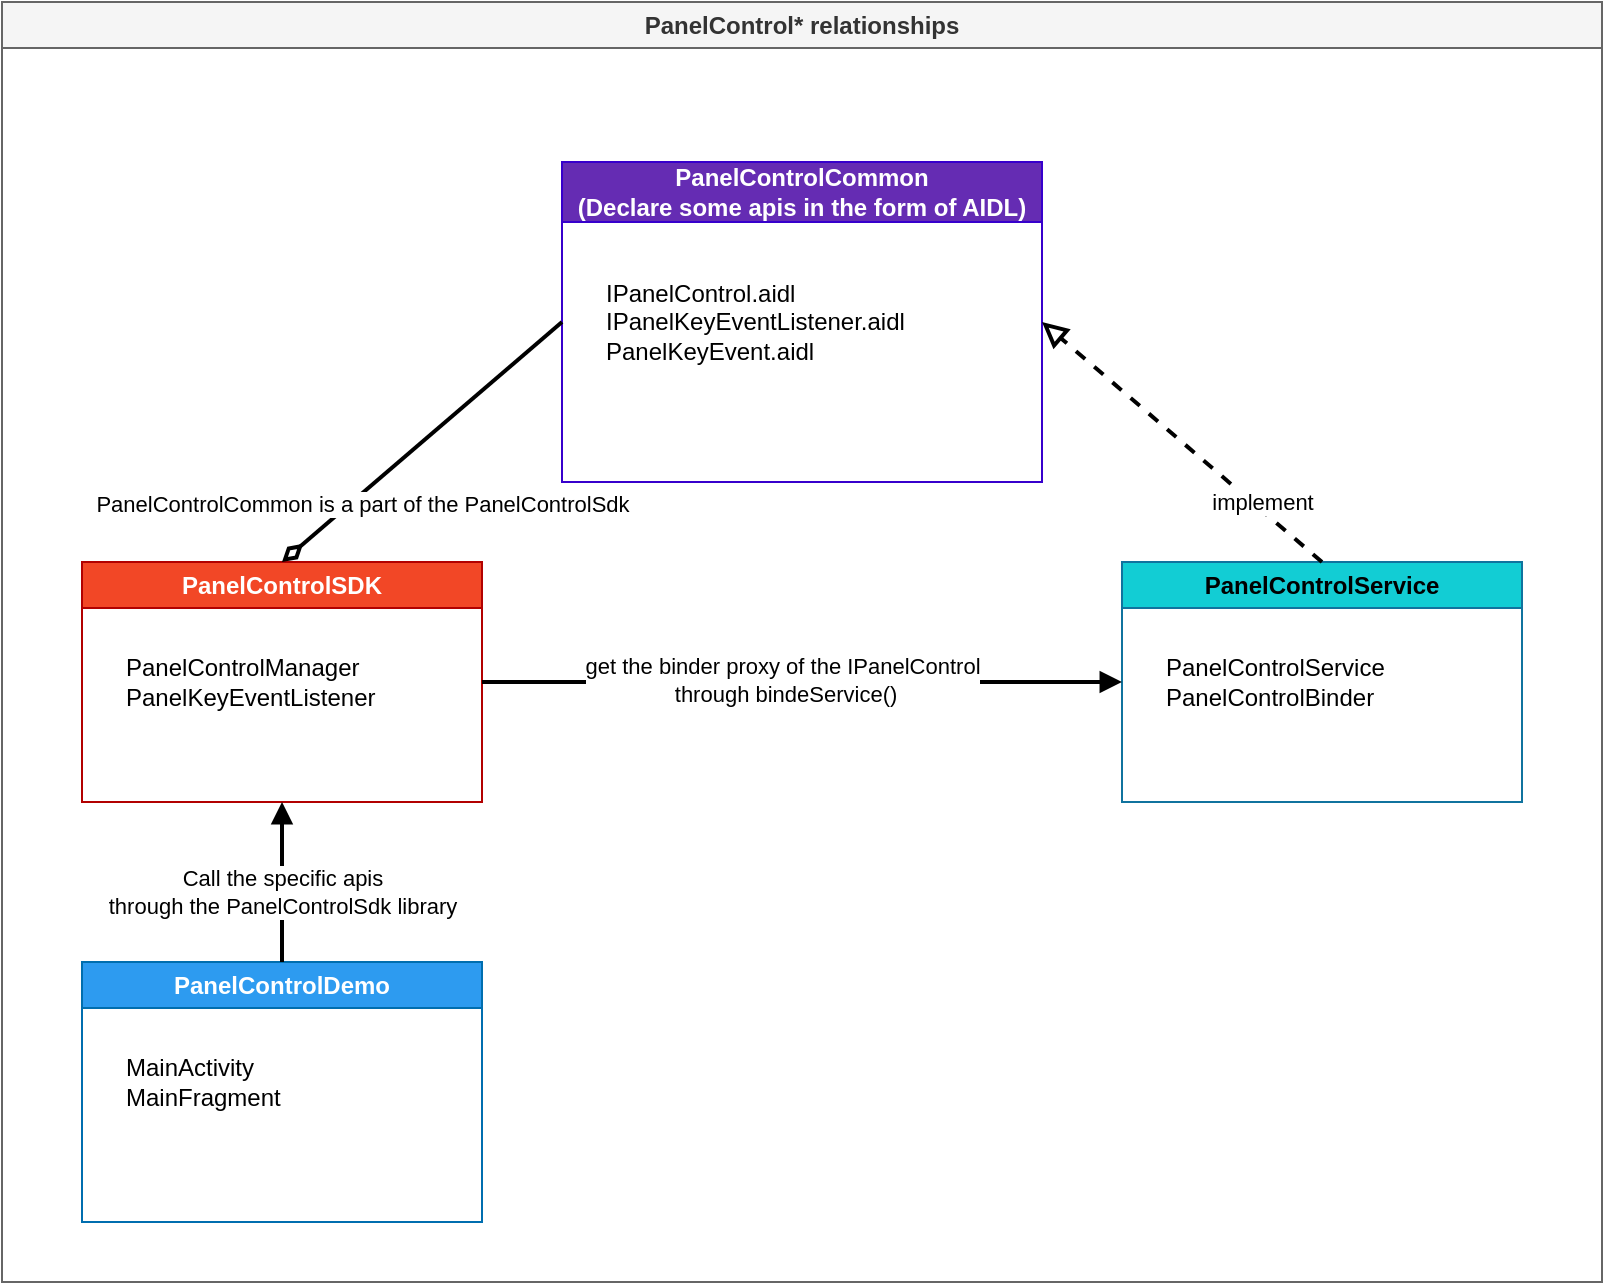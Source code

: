 <mxfile version="21.1.1" type="github">
  <diagram id="C5RBs43oDa-KdzZeNtuy" name="Page-1">
    <mxGraphModel dx="1026" dy="621" grid="1" gridSize="10" guides="1" tooltips="1" connect="1" arrows="1" fold="1" page="1" pageScale="1" pageWidth="827" pageHeight="1169" math="0" shadow="0">
      <root>
        <mxCell id="WIyWlLk6GJQsqaUBKTNV-0" />
        <mxCell id="WIyWlLk6GJQsqaUBKTNV-1" parent="WIyWlLk6GJQsqaUBKTNV-0" />
        <mxCell id="K6wyJHr7EwT5NFfYMl7e-13" value="PanelControl* relationships" style="swimlane;whiteSpace=wrap;html=1;fillColor=#f5f5f5;fontColor=#333333;strokeColor=#666666;" parent="WIyWlLk6GJQsqaUBKTNV-1" vertex="1">
          <mxGeometry width="800" height="640" as="geometry">
            <mxRectangle width="190" height="30" as="alternateBounds" />
          </mxGeometry>
        </mxCell>
        <mxCell id="K6wyJHr7EwT5NFfYMl7e-0" value="PanelControlCommon&lt;br&gt;(Declare some apis in the form of AIDL)" style="swimlane;whiteSpace=wrap;html=1;startSize=30;fillColor=#652cb3;strokeColor=#3700CC;swimlaneFillColor=none;fontColor=#ffffff;" parent="K6wyJHr7EwT5NFfYMl7e-13" vertex="1">
          <mxGeometry x="280" y="80" width="240" height="160" as="geometry">
            <mxRectangle x="320" y="80" width="170" height="30" as="alternateBounds" />
          </mxGeometry>
        </mxCell>
        <mxCell id="K6wyJHr7EwT5NFfYMl7e-25" value="&lt;div&gt;IPanelControl.aidl&lt;/div&gt;&lt;div&gt;IPanelKeyEventListener.aidl&lt;/div&gt;&lt;div&gt;PanelKeyEvent.aidl&lt;/div&gt;" style="text;html=1;align=left;verticalAlign=middle;resizable=0;points=[];autosize=1;strokeColor=none;fillColor=none;" parent="K6wyJHr7EwT5NFfYMl7e-0" vertex="1">
          <mxGeometry x="20" y="50" width="170" height="60" as="geometry" />
        </mxCell>
        <mxCell id="K6wyJHr7EwT5NFfYMl7e-5" value="PanelControlSDK" style="swimlane;whiteSpace=wrap;html=1;startSize=23;fillColor=#f24726;strokeColor=#B20000;fontColor=#ffffff;" parent="K6wyJHr7EwT5NFfYMl7e-13" vertex="1">
          <mxGeometry x="40" y="280" width="200" height="120" as="geometry" />
        </mxCell>
        <mxCell id="K6wyJHr7EwT5NFfYMl7e-26" value="&lt;div&gt;PanelControlManager&lt;/div&gt;&lt;div&gt;PanelKeyEventListener&lt;/div&gt;" style="text;html=1;align=left;verticalAlign=middle;resizable=0;points=[];autosize=1;strokeColor=none;fillColor=none;" parent="K6wyJHr7EwT5NFfYMl7e-5" vertex="1">
          <mxGeometry x="20" y="40" width="150" height="40" as="geometry" />
        </mxCell>
        <mxCell id="K6wyJHr7EwT5NFfYMl7e-6" value="PanelControlService" style="swimlane;whiteSpace=wrap;html=1;startSize=23;fillColor=#12CDD4;strokeColor=#10739e;" parent="K6wyJHr7EwT5NFfYMl7e-13" vertex="1">
          <mxGeometry x="560" y="280" width="200" height="120" as="geometry" />
        </mxCell>
        <mxCell id="K6wyJHr7EwT5NFfYMl7e-28" value="&lt;div&gt;PanelControlService&lt;/div&gt;&lt;div&gt;PanelControlBinder&lt;/div&gt;" style="text;html=1;align=left;verticalAlign=middle;resizable=0;points=[];autosize=1;strokeColor=none;fillColor=none;" parent="K6wyJHr7EwT5NFfYMl7e-6" vertex="1">
          <mxGeometry x="20" y="40" width="130" height="40" as="geometry" />
        </mxCell>
        <mxCell id="K6wyJHr7EwT5NFfYMl7e-7" value="PanelControlDemo" style="swimlane;whiteSpace=wrap;html=1;startSize=23;fillColor=#2d9bf0;fontColor=#ffffff;strokeColor=#006EAF;" parent="K6wyJHr7EwT5NFfYMl7e-13" vertex="1">
          <mxGeometry x="40" y="480" width="200" height="130" as="geometry" />
        </mxCell>
        <mxCell id="K6wyJHr7EwT5NFfYMl7e-27" value="&lt;div&gt;MainActivity&lt;/div&gt;&lt;div&gt;MainFragment&lt;/div&gt;" style="text;html=1;align=left;verticalAlign=middle;resizable=0;points=[];autosize=1;strokeColor=none;fillColor=none;" parent="K6wyJHr7EwT5NFfYMl7e-7" vertex="1">
          <mxGeometry x="20" y="40" width="100" height="40" as="geometry" />
        </mxCell>
        <mxCell id="K6wyJHr7EwT5NFfYMl7e-9" value="" style="endArrow=block;startArrow=none;endFill=0;startFill=0;endSize=8;html=1;verticalAlign=bottom;dashed=1;labelBackgroundColor=none;rounded=0;entryX=1;entryY=0.5;entryDx=0;entryDy=0;exitX=0.5;exitY=0;exitDx=0;exitDy=0;strokeWidth=2;" parent="K6wyJHr7EwT5NFfYMl7e-13" source="K6wyJHr7EwT5NFfYMl7e-6" target="K6wyJHr7EwT5NFfYMl7e-0" edge="1">
          <mxGeometry width="160" relative="1" as="geometry">
            <mxPoint x="320" y="340" as="sourcePoint" />
            <mxPoint x="480" y="340" as="targetPoint" />
          </mxGeometry>
        </mxCell>
        <mxCell id="K6wyJHr7EwT5NFfYMl7e-20" value="implement" style="edgeLabel;html=1;align=center;verticalAlign=middle;resizable=0;points=[];" parent="K6wyJHr7EwT5NFfYMl7e-9" vertex="1" connectable="0">
          <mxGeometry x="-0.314" y="-1" relative="1" as="geometry">
            <mxPoint x="17" y="12" as="offset" />
          </mxGeometry>
        </mxCell>
        <mxCell id="K6wyJHr7EwT5NFfYMl7e-10" value="" style="html=1;verticalAlign=bottom;labelBackgroundColor=none;endArrow=block;endFill=1;rounded=0;entryX=0.5;entryY=1;entryDx=0;entryDy=0;exitX=0.5;exitY=0;exitDx=0;exitDy=0;strokeWidth=2;" parent="K6wyJHr7EwT5NFfYMl7e-13" source="K6wyJHr7EwT5NFfYMl7e-7" target="K6wyJHr7EwT5NFfYMl7e-5" edge="1">
          <mxGeometry width="160" relative="1" as="geometry">
            <mxPoint x="320" y="510" as="sourcePoint" />
            <mxPoint x="480" y="510" as="targetPoint" />
          </mxGeometry>
        </mxCell>
        <mxCell id="K6wyJHr7EwT5NFfYMl7e-24" value="Call the specific apis &lt;br&gt;through the PanelControlSdk library" style="edgeLabel;html=1;align=center;verticalAlign=middle;resizable=0;points=[];" parent="K6wyJHr7EwT5NFfYMl7e-10" vertex="1" connectable="0">
          <mxGeometry x="-0.124" relative="1" as="geometry">
            <mxPoint as="offset" />
          </mxGeometry>
        </mxCell>
        <mxCell id="K6wyJHr7EwT5NFfYMl7e-11" value="" style="html=1;verticalAlign=bottom;labelBackgroundColor=none;endArrow=block;endFill=1;rounded=0;entryX=0;entryY=0.5;entryDx=0;entryDy=0;exitX=1;exitY=0.5;exitDx=0;exitDy=0;strokeWidth=2;" parent="K6wyJHr7EwT5NFfYMl7e-13" source="K6wyJHr7EwT5NFfYMl7e-5" target="K6wyJHr7EwT5NFfYMl7e-6" edge="1">
          <mxGeometry width="160" relative="1" as="geometry">
            <mxPoint x="280" y="430" as="sourcePoint" />
            <mxPoint x="440" y="430" as="targetPoint" />
          </mxGeometry>
        </mxCell>
        <mxCell id="K6wyJHr7EwT5NFfYMl7e-23" value="get the binder proxy of the IPanelControl&lt;br&gt;&amp;nbsp;through bindeService()" style="edgeLabel;html=1;align=center;verticalAlign=middle;resizable=0;points=[];" parent="K6wyJHr7EwT5NFfYMl7e-11" vertex="1" connectable="0">
          <mxGeometry x="-0.067" y="1" relative="1" as="geometry">
            <mxPoint as="offset" />
          </mxGeometry>
        </mxCell>
        <mxCell id="K6wyJHr7EwT5NFfYMl7e-21" value="" style="endArrow=none;startArrow=diamondThin;endFill=0;startFill=0;html=1;verticalAlign=bottom;labelBackgroundColor=none;strokeWidth=2;startSize=8;endSize=8;rounded=0;entryX=0;entryY=0.5;entryDx=0;entryDy=0;exitX=0.5;exitY=0;exitDx=0;exitDy=0;" parent="K6wyJHr7EwT5NFfYMl7e-13" source="K6wyJHr7EwT5NFfYMl7e-5" target="K6wyJHr7EwT5NFfYMl7e-0" edge="1">
          <mxGeometry width="160" relative="1" as="geometry">
            <mxPoint x="450" y="430" as="sourcePoint" />
            <mxPoint x="610" y="430" as="targetPoint" />
          </mxGeometry>
        </mxCell>
        <mxCell id="K6wyJHr7EwT5NFfYMl7e-22" value="PanelControlCommon is a part of the PanelControlSdk" style="edgeLabel;html=1;align=center;verticalAlign=middle;resizable=0;points=[];" parent="K6wyJHr7EwT5NFfYMl7e-21" vertex="1" connectable="0">
          <mxGeometry x="-0.34" y="1" relative="1" as="geometry">
            <mxPoint x="-6" y="11" as="offset" />
          </mxGeometry>
        </mxCell>
      </root>
    </mxGraphModel>
  </diagram>
</mxfile>
